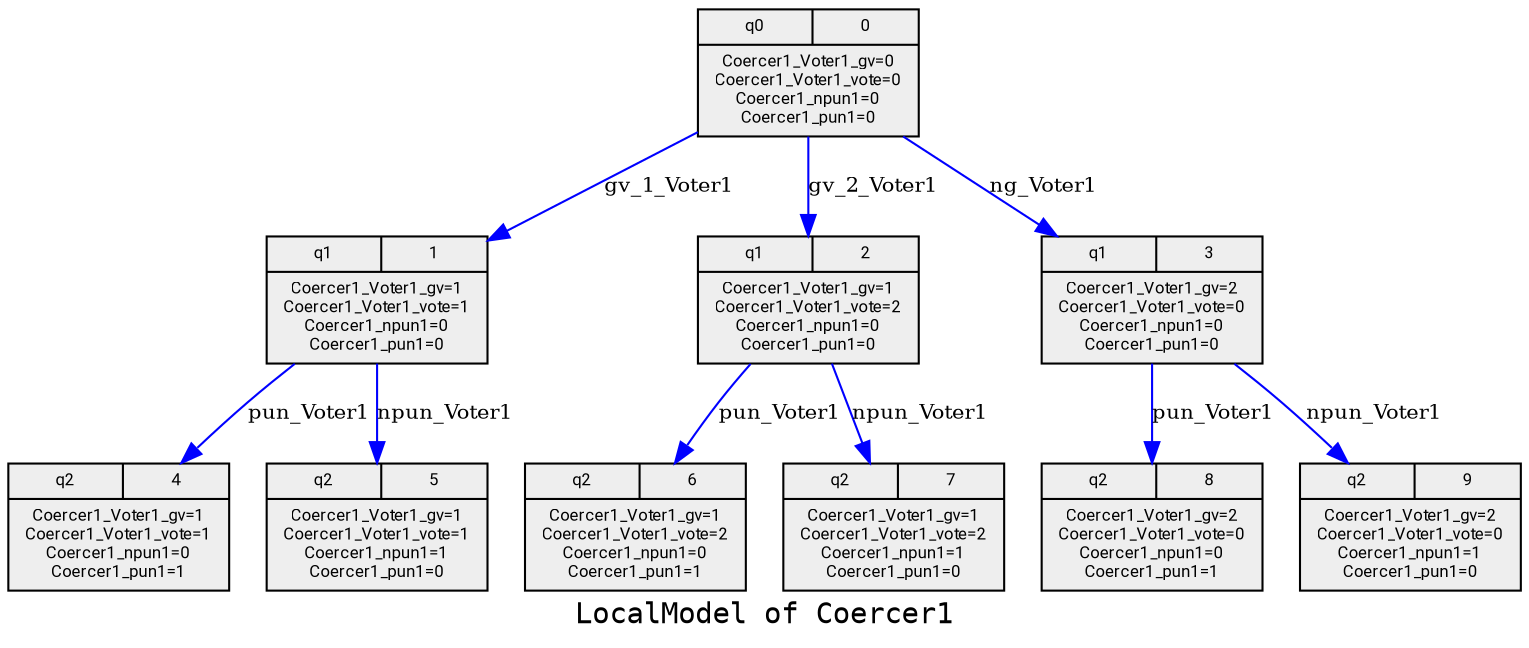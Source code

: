 digraph "Coercer1"{
	label="LocalModel of Coercer1"
	edge[fontsize="10"]
	node [
		shape=circle,
		width=auto,
		color="black",
		fillcolor="#eeeeee",
		style="filled,solid",
		fontsize=8,
		fontname="Roboto"
	]
	fontname=Consolas
	layout=dot
	0[label="{{q0|0}|Coercer1_Voter1_gv=0\nCoercer1_Voter1_vote=0\nCoercer1_npun1=0\nCoercer1_pun1=0}", shape="record"]
	1[label="{{q1|1}|Coercer1_Voter1_gv=1\nCoercer1_Voter1_vote=1\nCoercer1_npun1=0\nCoercer1_pun1=0}", shape="record"]
	2[label="{{q1|2}|Coercer1_Voter1_gv=1\nCoercer1_Voter1_vote=2\nCoercer1_npun1=0\nCoercer1_pun1=0}", shape="record"]
	3[label="{{q1|3}|Coercer1_Voter1_gv=2\nCoercer1_Voter1_vote=0\nCoercer1_npun1=0\nCoercer1_pun1=0}", shape="record"]
	4[label="{{q2|4}|Coercer1_Voter1_gv=1\nCoercer1_Voter1_vote=1\nCoercer1_npun1=0\nCoercer1_pun1=1}", shape="record"]
	5[label="{{q2|5}|Coercer1_Voter1_gv=1\nCoercer1_Voter1_vote=1\nCoercer1_npun1=1\nCoercer1_pun1=0}", shape="record"]
	6[label="{{q2|6}|Coercer1_Voter1_gv=1\nCoercer1_Voter1_vote=2\nCoercer1_npun1=0\nCoercer1_pun1=1}", shape="record"]
	7[label="{{q2|7}|Coercer1_Voter1_gv=1\nCoercer1_Voter1_vote=2\nCoercer1_npun1=1\nCoercer1_pun1=0}", shape="record"]
	8[label="{{q2|8}|Coercer1_Voter1_gv=2\nCoercer1_Voter1_vote=0\nCoercer1_npun1=0\nCoercer1_pun1=1}", shape="record"]
	9[label="{{q2|9}|Coercer1_Voter1_gv=2\nCoercer1_Voter1_vote=0\nCoercer1_npun1=1\nCoercer1_pun1=0}", shape="record"]
	0->1[label="gv_1_Voter1", color="blue"]
	0->2[label="gv_2_Voter1", color="blue"]
	0->3[label="ng_Voter1", color="blue"]
	1->4[label="pun_Voter1", color="blue"]
	1->5[label="npun_Voter1", color="blue"]
	2->6[label="pun_Voter1", color="blue"]
	2->7[label="npun_Voter1", color="blue"]
	3->8[label="pun_Voter1", color="blue"]
	3->9[label="npun_Voter1", color="blue"]
}